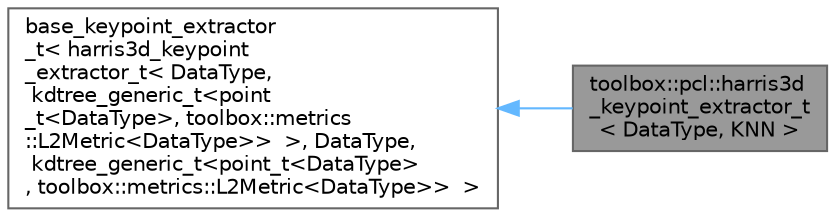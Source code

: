 digraph "toolbox::pcl::harris3d_keypoint_extractor_t&lt; DataType, KNN &gt;"
{
 // LATEX_PDF_SIZE
  bgcolor="transparent";
  edge [fontname=Helvetica,fontsize=10,labelfontname=Helvetica,labelfontsize=10];
  node [fontname=Helvetica,fontsize=10,shape=box,height=0.2,width=0.4];
  rankdir="LR";
  Node1 [id="Node000001",label="toolbox::pcl::harris3d\l_keypoint_extractor_t\l\< DataType, KNN \>",height=0.2,width=0.4,color="gray40", fillcolor="grey60", style="filled", fontcolor="black",tooltip="Harris 3D 关键点提取器 / Harris 3D keypoint extractor."];
  Node2 -> Node1 [id="edge1_Node000001_Node000002",dir="back",color="steelblue1",style="solid",tooltip=" "];
  Node2 [id="Node000002",label="base_keypoint_extractor\l_t\< harris3d_keypoint\l_extractor_t\< DataType,\l kdtree_generic_t\<point\l_t\<DataType\>, toolbox::metrics\l::L2Metric\<DataType\>\>  \>, DataType,\l kdtree_generic_t\<point_t\<DataType\>\l, toolbox::metrics::L2Metric\<DataType\>\>  \>",height=0.2,width=0.4,color="gray40", fillcolor="white", style="filled",tooltip=" "];
}
